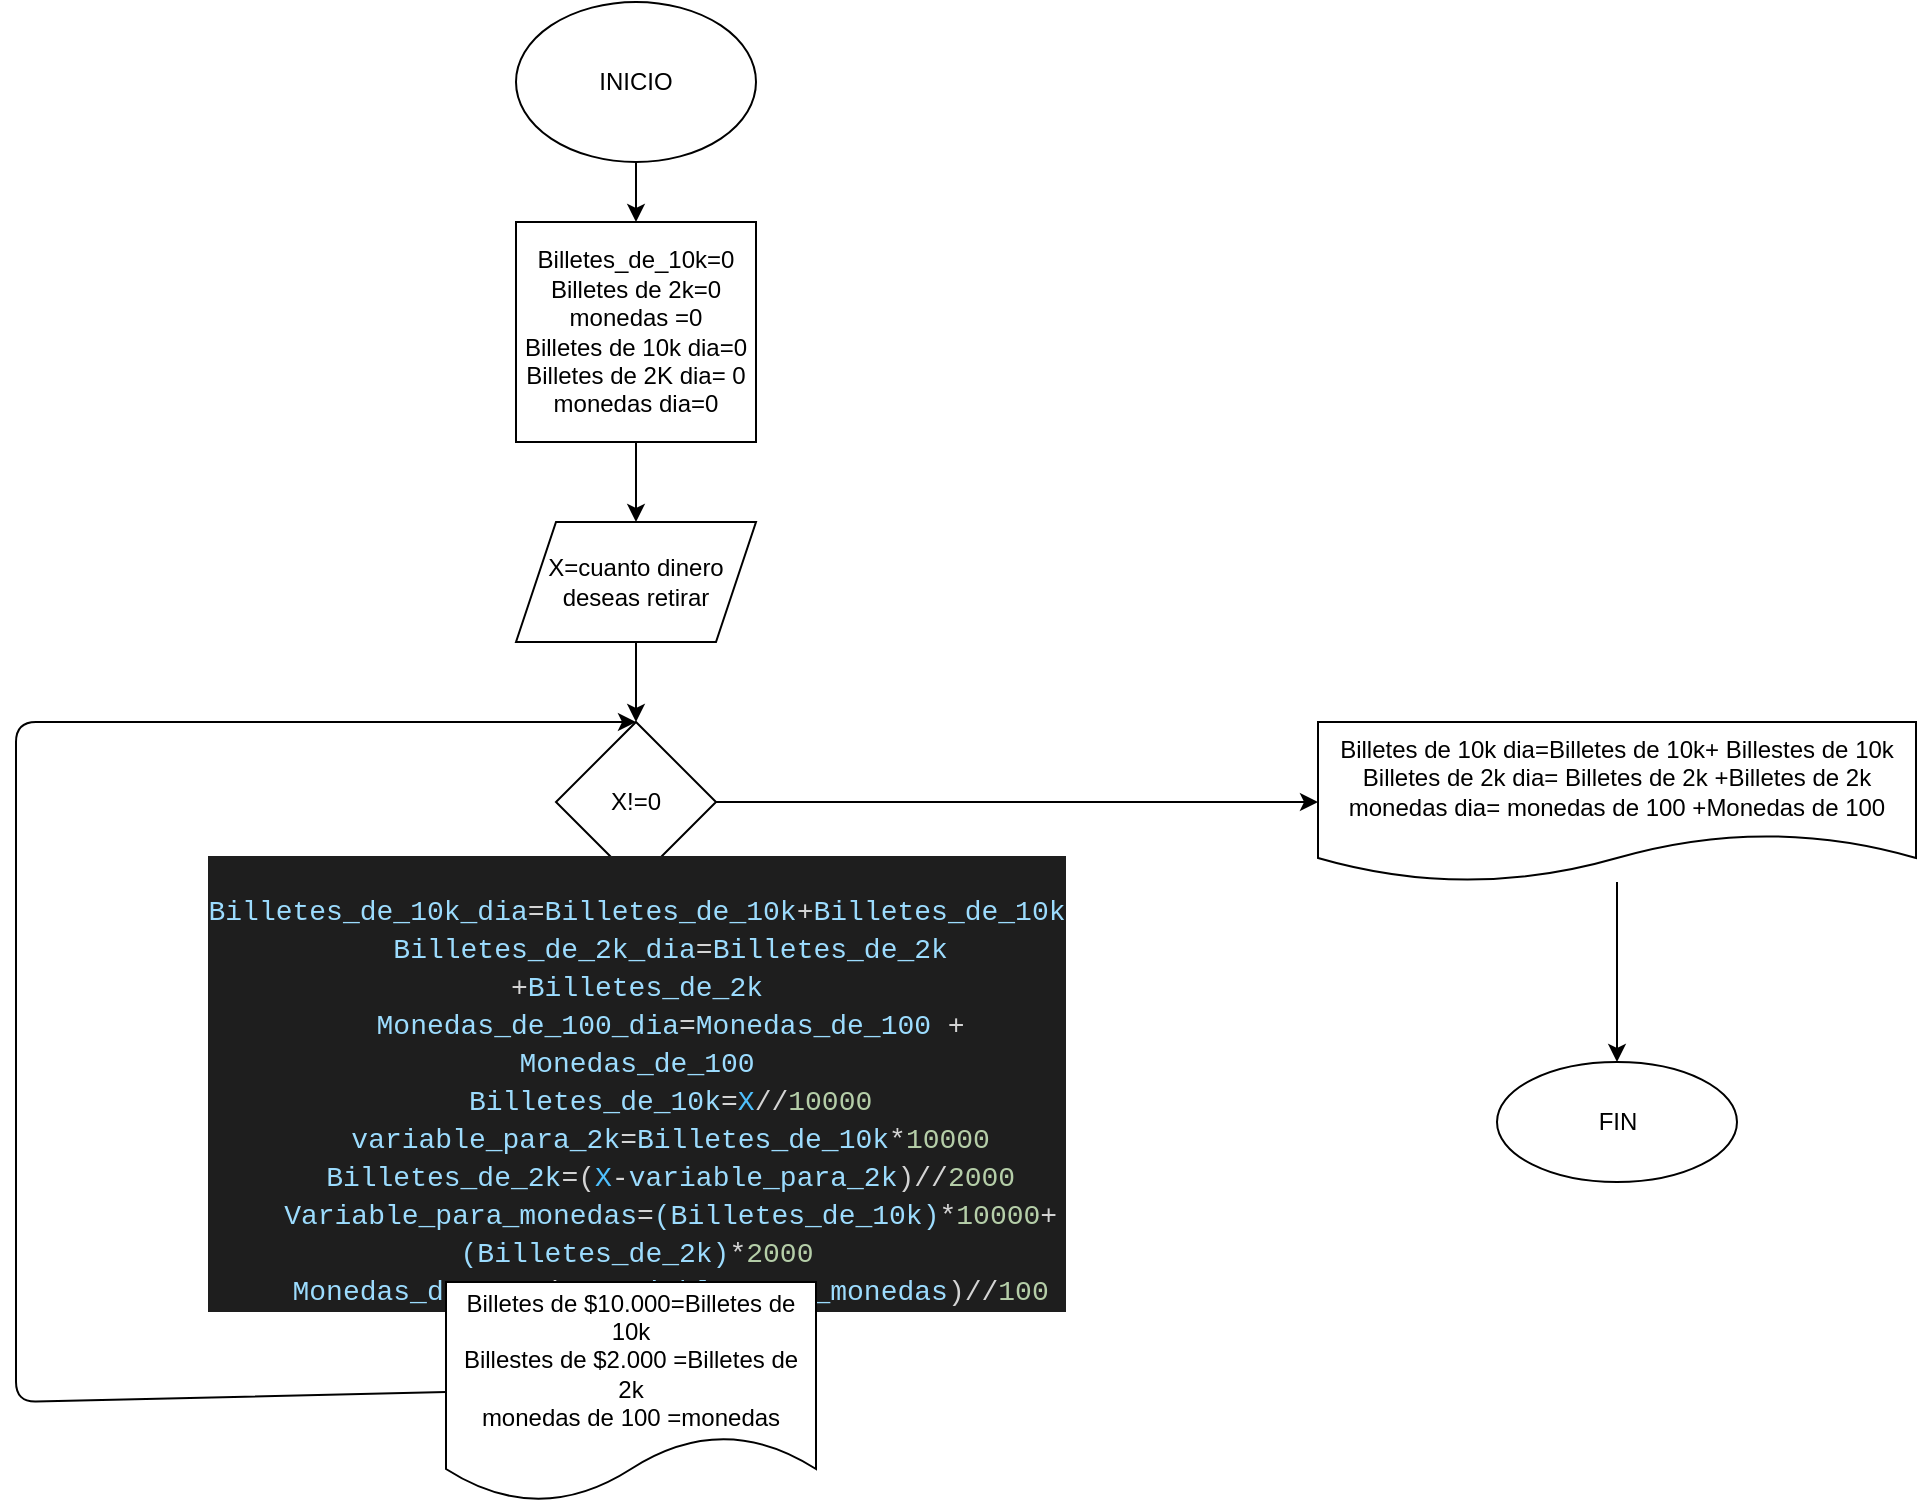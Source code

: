<mxfile>
    <diagram id="toV61NZH8Zkpq9jgxsP-" name="Página-1">
        <mxGraphModel dx="537" dy="450" grid="1" gridSize="10" guides="1" tooltips="1" connect="1" arrows="1" fold="1" page="1" pageScale="1" pageWidth="827" pageHeight="1169" math="0" shadow="0">
            <root>
                <mxCell id="0"/>
                <mxCell id="1" parent="0"/>
                <mxCell id="4" value="" style="edgeStyle=none;html=1;" edge="1" parent="1" source="2" target="3">
                    <mxGeometry relative="1" as="geometry"/>
                </mxCell>
                <mxCell id="2" value="INICIO" style="ellipse;whiteSpace=wrap;html=1;" vertex="1" parent="1">
                    <mxGeometry x="260" y="10" width="120" height="80" as="geometry"/>
                </mxCell>
                <mxCell id="6" value="" style="edgeStyle=none;html=1;" edge="1" parent="1" source="3" target="5">
                    <mxGeometry relative="1" as="geometry"/>
                </mxCell>
                <mxCell id="3" value="Billetes_de_10k=0&lt;br&gt;Billetes de 2k=0&lt;br&gt;monedas =0&lt;br&gt;Billetes de 10k dia=0&lt;br&gt;Billetes de 2K dia= 0&lt;br&gt;monedas dia=0" style="whiteSpace=wrap;html=1;" vertex="1" parent="1">
                    <mxGeometry x="260" y="120" width="120" height="110" as="geometry"/>
                </mxCell>
                <mxCell id="8" value="" style="edgeStyle=none;html=1;" edge="1" parent="1" source="5" target="7">
                    <mxGeometry relative="1" as="geometry"/>
                </mxCell>
                <mxCell id="5" value="X=cuanto dinero deseas retirar" style="shape=parallelogram;perimeter=parallelogramPerimeter;whiteSpace=wrap;html=1;fixedSize=1;" vertex="1" parent="1">
                    <mxGeometry x="260" y="270" width="120" height="60" as="geometry"/>
                </mxCell>
                <mxCell id="10" value="" style="edgeStyle=none;html=1;" edge="1" parent="1" source="7" target="9">
                    <mxGeometry relative="1" as="geometry"/>
                </mxCell>
                <mxCell id="15" value="" style="edgeStyle=none;html=1;" edge="1" parent="1" source="7" target="14">
                    <mxGeometry relative="1" as="geometry"/>
                </mxCell>
                <mxCell id="7" value="X!=0" style="rhombus;whiteSpace=wrap;html=1;" vertex="1" parent="1">
                    <mxGeometry x="280" y="370" width="80" height="80" as="geometry"/>
                </mxCell>
                <mxCell id="12" value="" style="edgeStyle=none;html=1;" edge="1" parent="1" source="9" target="11">
                    <mxGeometry relative="1" as="geometry"/>
                </mxCell>
                <mxCell id="9" value="&lt;div style=&quot;color: rgb(212 , 212 , 212) ; background-color: rgb(30 , 30 , 30) ; font-family: &amp;#34;consolas&amp;#34; , &amp;#34;courier new&amp;#34; , monospace ; font-size: 14px ; line-height: 19px&quot;&gt;&lt;div&gt;&amp;nbsp; &amp;nbsp; &lt;span style=&quot;color: #9cdcfe&quot;&gt;Billetes_de_10k_dia&lt;/span&gt;=&lt;span style=&quot;color: #9cdcfe&quot;&gt;Billetes_de_10k&lt;/span&gt;+&lt;span style=&quot;color: #9cdcfe&quot;&gt;Billetes_de_10k&lt;/span&gt;&lt;/div&gt;&lt;div&gt;&amp;nbsp; &amp;nbsp; &lt;span style=&quot;color: #9cdcfe&quot;&gt;Billetes_de_2k_dia&lt;/span&gt;=&lt;span style=&quot;color: #9cdcfe&quot;&gt;Billetes_de_2k&lt;/span&gt; +&lt;span style=&quot;color: #9cdcfe&quot;&gt;Billetes_de_2k&lt;/span&gt;&lt;/div&gt;&lt;div&gt;&amp;nbsp; &amp;nbsp; &lt;span style=&quot;color: #9cdcfe&quot;&gt;Monedas_de_100_dia&lt;/span&gt;=&lt;span style=&quot;color: #9cdcfe&quot;&gt;Monedas_de_100&lt;/span&gt; + &lt;span style=&quot;color: #9cdcfe&quot;&gt;Monedas_de_100&lt;/span&gt;&lt;/div&gt;&lt;div&gt;&amp;nbsp; &amp;nbsp; &lt;span style=&quot;color: #9cdcfe&quot;&gt;Billetes_de_10k&lt;/span&gt;=&lt;span style=&quot;color: #4fc1ff&quot;&gt;X&lt;/span&gt;//&lt;span style=&quot;color: #b5cea8&quot;&gt;10000&lt;/span&gt;&lt;/div&gt;&lt;div&gt;&amp;nbsp; &amp;nbsp; &lt;span style=&quot;color: #9cdcfe&quot;&gt;variable_para_2k&lt;/span&gt;=&lt;span style=&quot;color: #9cdcfe&quot;&gt;Billetes_de_10k&lt;/span&gt;*&lt;span style=&quot;color: #b5cea8&quot;&gt;10000&lt;/span&gt;&lt;/div&gt;&lt;div&gt;&amp;nbsp; &amp;nbsp; &lt;span style=&quot;color: #9cdcfe&quot;&gt;Billetes_de_2k&lt;/span&gt;=(&lt;span style=&quot;color: #4fc1ff&quot;&gt;X&lt;/span&gt;-&lt;span style=&quot;color: #9cdcfe&quot;&gt;variable_para_2k&lt;/span&gt;)//&lt;span style=&quot;color: #b5cea8&quot;&gt;2000&lt;/span&gt;&lt;/div&gt;&lt;div&gt;&amp;nbsp; &amp;nbsp; &lt;span style=&quot;color: #9cdcfe&quot;&gt;Variable_para_monedas&lt;/span&gt;=&lt;span style=&quot;color: #9cdcfe&quot;&gt;(Billetes_de_10k)&lt;/span&gt;*&lt;span style=&quot;color: #b5cea8&quot;&gt;10000&lt;/span&gt;+&lt;span style=&quot;color: #9cdcfe&quot;&gt;(Billetes_de_2k)&lt;/span&gt;*&lt;span style=&quot;color: #b5cea8&quot;&gt;2000&lt;/span&gt;&lt;/div&gt;&lt;div&gt;&amp;nbsp; &amp;nbsp; &lt;span style=&quot;color: #9cdcfe&quot;&gt;Monedas_de_100&lt;/span&gt;=(&lt;span style=&quot;color: #4fc1ff&quot;&gt;X&lt;/span&gt;-&lt;span style=&quot;color: #9cdcfe&quot;&gt;Variable_para_monedas&lt;/span&gt;)//&lt;span style=&quot;color: #b5cea8&quot;&gt;100&lt;/span&gt;&lt;/div&gt;&lt;/div&gt;" style="whiteSpace=wrap;html=1;" vertex="1" parent="1">
                    <mxGeometry x="157.5" y="470" width="325" height="160" as="geometry"/>
                </mxCell>
                <mxCell id="13" style="edgeStyle=none;html=1;exitX=0;exitY=0.5;exitDx=0;exitDy=0;entryX=0.5;entryY=0;entryDx=0;entryDy=0;" edge="1" parent="1" source="11" target="7">
                    <mxGeometry relative="1" as="geometry">
                        <Array as="points">
                            <mxPoint x="10" y="710"/>
                            <mxPoint x="10" y="370"/>
                        </Array>
                    </mxGeometry>
                </mxCell>
                <mxCell id="11" value="Billetes de $10.000=Billetes de 10k&lt;br&gt;Billestes de $2.000 =Billetes de 2k&lt;br&gt;monedas de 100 =monedas" style="shape=document;whiteSpace=wrap;html=1;boundedLbl=1;" vertex="1" parent="1">
                    <mxGeometry x="225" y="650" width="185" height="110" as="geometry"/>
                </mxCell>
                <mxCell id="17" value="" style="edgeStyle=none;html=1;" edge="1" parent="1" source="14" target="16">
                    <mxGeometry relative="1" as="geometry"/>
                </mxCell>
                <mxCell id="14" value="Billetes de 10k dia=Billetes de 10k+ Billestes de 10k&lt;br&gt;Billetes de 2k dia= Billetes de 2k +Billetes de 2k&lt;br&gt;monedas dia= monedas de 100 +Monedas de 100" style="shape=document;whiteSpace=wrap;html=1;boundedLbl=1;" vertex="1" parent="1">
                    <mxGeometry x="661" y="370" width="299" height="80" as="geometry"/>
                </mxCell>
                <mxCell id="16" value="FIN" style="ellipse;whiteSpace=wrap;html=1;" vertex="1" parent="1">
                    <mxGeometry x="750.5" y="540" width="120" height="60" as="geometry"/>
                </mxCell>
            </root>
        </mxGraphModel>
    </diagram>
</mxfile>